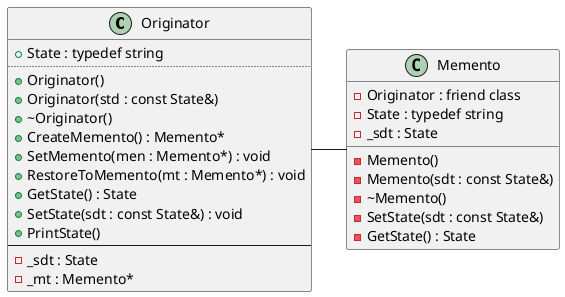 @startuml Memento

class Originator{
    + State : typedef string
    ..
    + Originator()
    + Originator(std : const State&)
    + ~Originator()
    + CreateMemento() : Memento*
    + SetMemento(men : Memento*) : void
    + RestoreToMemento(mt : Memento*) : void
    + GetState() : State
    + SetState(sdt : const State&) : void
    + PrintState()
    --
    - _sdt : State
    - _mt : Memento*
}

class Memento{
    - Originator : friend class
    - State : typedef string
    - Memento()
    - Memento(sdt : const State&)
    - ~Memento()
    - SetState(sdt : const State&)
    - GetState() : State
    - _sdt : State
}

Memento -left- Originator

@enduml